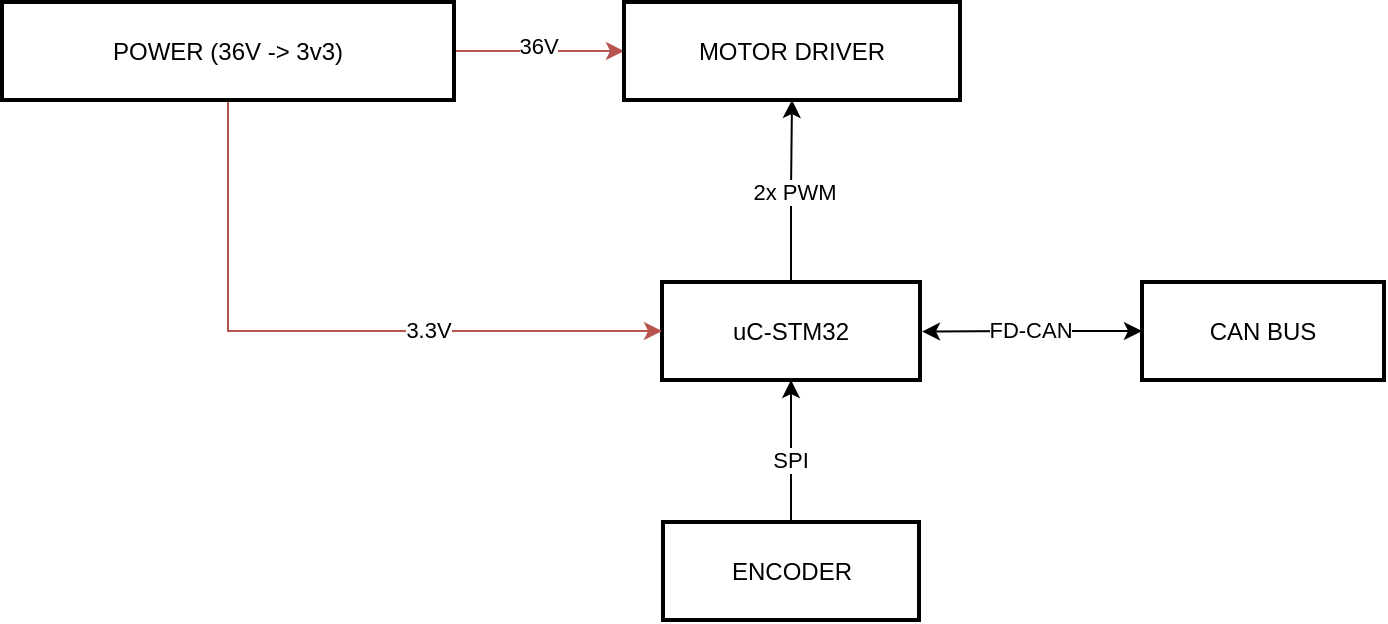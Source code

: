 <mxfile version="24.7.17">
  <diagram name="Page-1" id="I0oIIIvBl0zsH5Xcwl0a">
    <mxGraphModel dx="1839" dy="509" grid="1" gridSize="10" guides="1" tooltips="1" connect="1" arrows="1" fold="1" page="1" pageScale="1" pageWidth="850" pageHeight="1100" math="0" shadow="0">
      <root>
        <mxCell id="0" />
        <mxCell id="1" parent="0" />
        <mxCell id="i93JVILN6uSv4VHvSjRw-15" style="edgeStyle=orthogonalEdgeStyle;rounded=0;orthogonalLoop=1;jettySize=auto;html=1;exitX=0.5;exitY=0;exitDx=0;exitDy=0;entryX=0.5;entryY=1;entryDx=0;entryDy=0;" edge="1" parent="1" source="2" target="4">
          <mxGeometry relative="1" as="geometry" />
        </mxCell>
        <mxCell id="i93JVILN6uSv4VHvSjRw-16" value="2x PWM" style="edgeLabel;html=1;align=center;verticalAlign=middle;resizable=0;points=[];" vertex="1" connectable="0" parent="i93JVILN6uSv4VHvSjRw-15">
          <mxGeometry x="0.006" y="-1" relative="1" as="geometry">
            <mxPoint as="offset" />
          </mxGeometry>
        </mxCell>
        <mxCell id="2" value="uC-STM32" style="whiteSpace=wrap;strokeWidth=2;" parent="1" vertex="1">
          <mxGeometry x="-40" y="360" width="129" height="49" as="geometry" />
        </mxCell>
        <mxCell id="i93JVILN6uSv4VHvSjRw-11" style="edgeStyle=orthogonalEdgeStyle;rounded=0;orthogonalLoop=1;jettySize=auto;html=1;exitX=1;exitY=0.5;exitDx=0;exitDy=0;entryX=0;entryY=0.5;entryDx=0;entryDy=0;fillColor=#f8cecc;strokeColor=#b85450;" edge="1" parent="1" source="3" target="4">
          <mxGeometry relative="1" as="geometry" />
        </mxCell>
        <mxCell id="i93JVILN6uSv4VHvSjRw-12" value="36V" style="edgeLabel;html=1;align=center;verticalAlign=middle;resizable=0;points=[];" vertex="1" connectable="0" parent="i93JVILN6uSv4VHvSjRw-11">
          <mxGeometry x="-0.019" y="3" relative="1" as="geometry">
            <mxPoint as="offset" />
          </mxGeometry>
        </mxCell>
        <mxCell id="i93JVILN6uSv4VHvSjRw-13" style="edgeStyle=orthogonalEdgeStyle;rounded=0;orthogonalLoop=1;jettySize=auto;html=1;exitX=0.5;exitY=1;exitDx=0;exitDy=0;entryX=0;entryY=0.5;entryDx=0;entryDy=0;fillColor=#f8cecc;strokeColor=#b85450;" edge="1" parent="1" source="3" target="2">
          <mxGeometry relative="1" as="geometry" />
        </mxCell>
        <mxCell id="i93JVILN6uSv4VHvSjRw-14" value="3.3V" style="edgeLabel;html=1;align=center;verticalAlign=middle;resizable=0;points=[];" vertex="1" connectable="0" parent="i93JVILN6uSv4VHvSjRw-13">
          <mxGeometry x="0.294" y="1" relative="1" as="geometry">
            <mxPoint as="offset" />
          </mxGeometry>
        </mxCell>
        <mxCell id="3" value="POWER (36V -&gt; 3v3)" style="whiteSpace=wrap;strokeWidth=2;" parent="1" vertex="1">
          <mxGeometry x="-370" y="220" width="226" height="49" as="geometry" />
        </mxCell>
        <mxCell id="4" value="MOTOR DRIVER" style="whiteSpace=wrap;strokeWidth=2;" parent="1" vertex="1">
          <mxGeometry x="-59" y="220" width="168" height="49" as="geometry" />
        </mxCell>
        <mxCell id="i93JVILN6uSv4VHvSjRw-17" style="edgeStyle=orthogonalEdgeStyle;rounded=0;orthogonalLoop=1;jettySize=auto;html=1;exitX=0.5;exitY=0;exitDx=0;exitDy=0;entryX=0.5;entryY=1;entryDx=0;entryDy=0;" edge="1" parent="1" source="5" target="2">
          <mxGeometry relative="1" as="geometry" />
        </mxCell>
        <mxCell id="i93JVILN6uSv4VHvSjRw-18" value="SPI" style="edgeLabel;html=1;align=center;verticalAlign=middle;resizable=0;points=[];" vertex="1" connectable="0" parent="i93JVILN6uSv4VHvSjRw-17">
          <mxGeometry x="-0.125" y="1" relative="1" as="geometry">
            <mxPoint as="offset" />
          </mxGeometry>
        </mxCell>
        <mxCell id="5" value="ENCODER" style="whiteSpace=wrap;strokeWidth=2;" parent="1" vertex="1">
          <mxGeometry x="-39.5" y="480" width="128" height="49" as="geometry" />
        </mxCell>
        <mxCell id="i93JVILN6uSv4VHvSjRw-19" style="edgeStyle=orthogonalEdgeStyle;rounded=0;orthogonalLoop=1;jettySize=auto;html=1;exitX=0;exitY=0.5;exitDx=0;exitDy=0;startArrow=classic;startFill=1;" edge="1" parent="1" source="6">
          <mxGeometry relative="1" as="geometry">
            <mxPoint x="90.0" y="384.793" as="targetPoint" />
          </mxGeometry>
        </mxCell>
        <mxCell id="i93JVILN6uSv4VHvSjRw-20" value="FD-CAN" style="edgeLabel;html=1;align=center;verticalAlign=middle;resizable=0;points=[];" vertex="1" connectable="0" parent="i93JVILN6uSv4VHvSjRw-19">
          <mxGeometry x="0.029" y="-2" relative="1" as="geometry">
            <mxPoint as="offset" />
          </mxGeometry>
        </mxCell>
        <mxCell id="6" value="CAN BUS" style="whiteSpace=wrap;strokeWidth=2;" parent="1" vertex="1">
          <mxGeometry x="200" y="360" width="121" height="49" as="geometry" />
        </mxCell>
      </root>
    </mxGraphModel>
  </diagram>
</mxfile>
